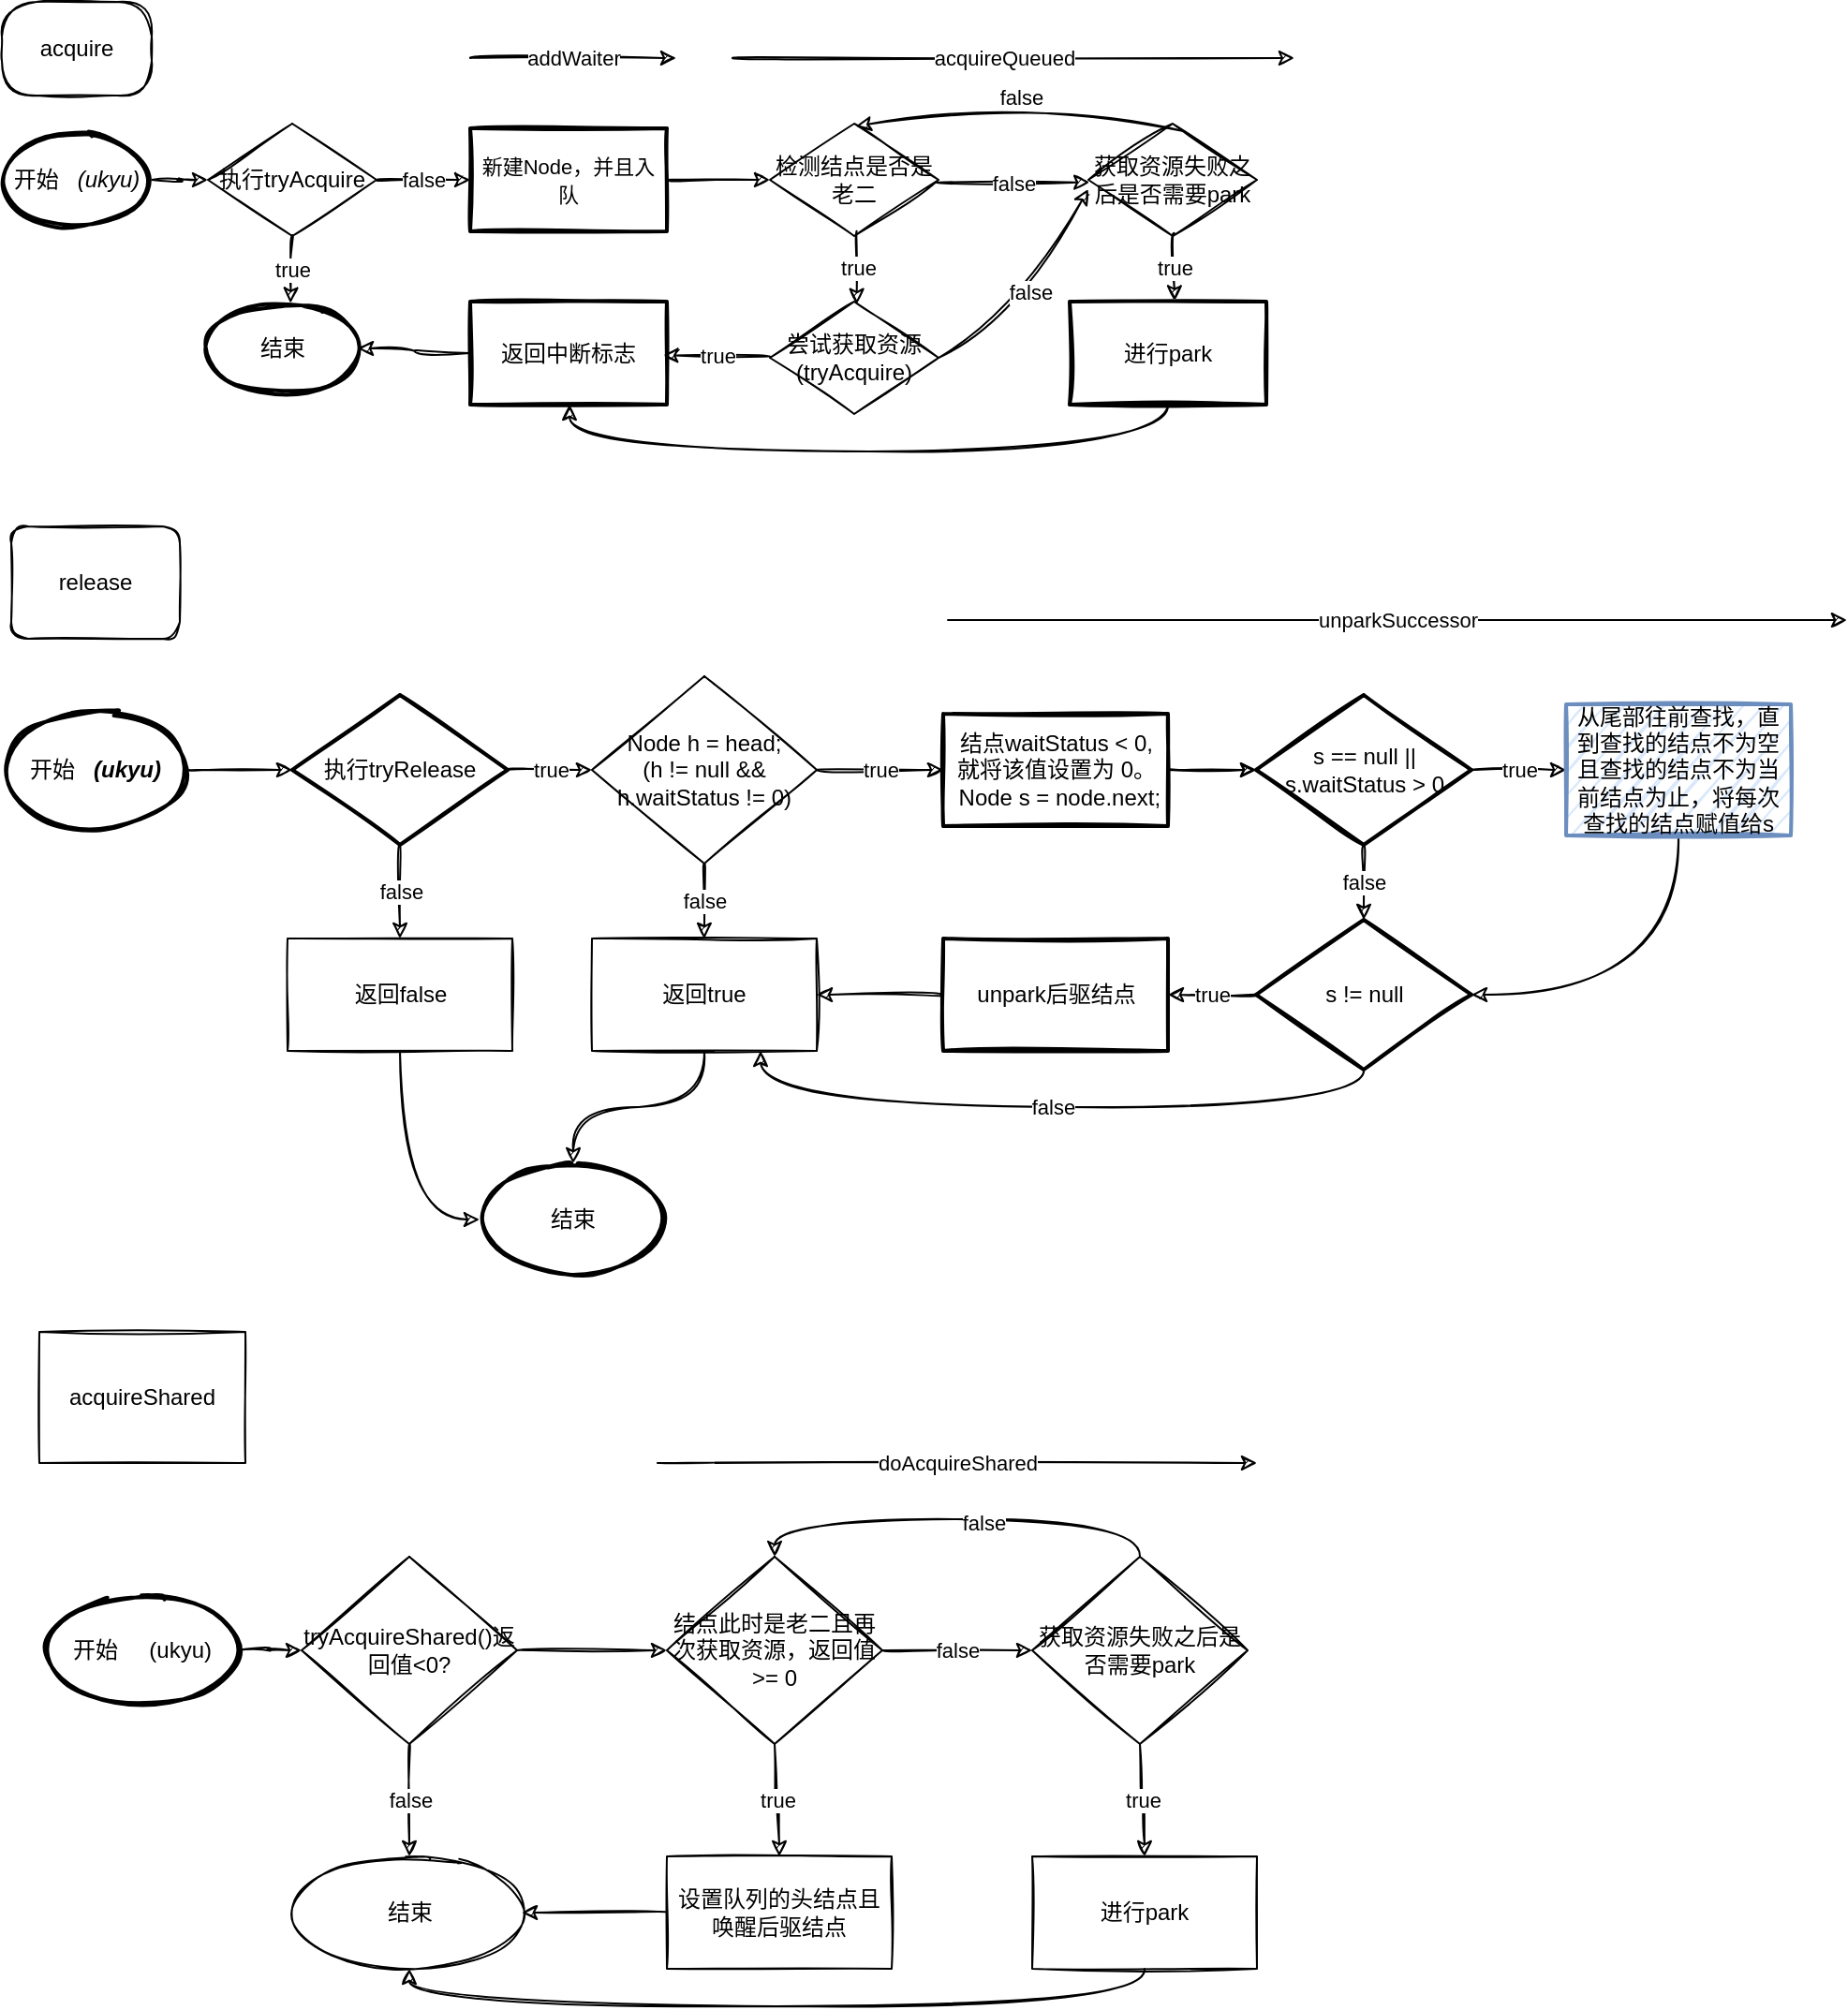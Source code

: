 <mxfile version="14.6.12" type="github">
  <diagram id="C5RBs43oDa-KdzZeNtuy" name="AQS">
    <mxGraphModel dx="1849" dy="522" grid="1" gridSize="10" guides="0" tooltips="1" connect="0" arrows="1" fold="1" page="1" pageScale="1" pageWidth="827" pageHeight="1169" math="0" shadow="0">
      <root>
        <mxCell id="WIyWlLk6GJQsqaUBKTNV-0" />
        <mxCell id="WIyWlLk6GJQsqaUBKTNV-1" parent="WIyWlLk6GJQsqaUBKTNV-0" />
        <mxCell id="vwcy31EGOwFMrzwBE-xM-12" value="false" style="edgeStyle=orthogonalEdgeStyle;orthogonalLoop=1;jettySize=auto;html=1;sketch=1;curved=1;" parent="WIyWlLk6GJQsqaUBKTNV-1" source="vwcy31EGOwFMrzwBE-xM-3" target="vwcy31EGOwFMrzwBE-xM-11" edge="1">
          <mxGeometry relative="1" as="geometry" />
        </mxCell>
        <mxCell id="vwcy31EGOwFMrzwBE-xM-3" value="执行tryAcquire" style="strokeWidth=1;html=1;shape=mxgraph.flowchart.decision;whiteSpace=wrap;sketch=1;" parent="WIyWlLk6GJQsqaUBKTNV-1" vertex="1">
          <mxGeometry x="-670" y="155" width="90" height="60" as="geometry" />
        </mxCell>
        <mxCell id="vwcy31EGOwFMrzwBE-xM-9" value="结束" style="strokeWidth=2;html=1;shape=mxgraph.flowchart.start_1;whiteSpace=wrap;sketch=1;" parent="WIyWlLk6GJQsqaUBKTNV-1" vertex="1">
          <mxGeometry x="-670" y="250" width="80" height="50" as="geometry" />
        </mxCell>
        <mxCell id="vwcy31EGOwFMrzwBE-xM-36" value="" style="edgeStyle=orthogonalEdgeStyle;rounded=0;orthogonalLoop=1;jettySize=auto;html=1;labelBackgroundColor=none;sketch=1;curved=1;" parent="WIyWlLk6GJQsqaUBKTNV-1" source="vwcy31EGOwFMrzwBE-xM-11" target="vwcy31EGOwFMrzwBE-xM-35" edge="1">
          <mxGeometry relative="1" as="geometry" />
        </mxCell>
        <mxCell id="vwcy31EGOwFMrzwBE-xM-11" value="&lt;font style=&quot;font-size: 11px&quot;&gt;新建Node，并且入队&lt;/font&gt;" style="whiteSpace=wrap;html=1;strokeWidth=2;sketch=1;" parent="WIyWlLk6GJQsqaUBKTNV-1" vertex="1">
          <mxGeometry x="-530" y="157.5" width="105" height="55" as="geometry" />
        </mxCell>
        <mxCell id="vwcy31EGOwFMrzwBE-xM-19" value="" style="endArrow=classic;html=1;labelBackgroundColor=none;sketch=1;curved=1;" parent="WIyWlLk6GJQsqaUBKTNV-1" edge="1">
          <mxGeometry relative="1" as="geometry">
            <mxPoint x="-530" y="120" as="sourcePoint" />
            <mxPoint x="-420" y="120" as="targetPoint" />
          </mxGeometry>
        </mxCell>
        <mxCell id="vwcy31EGOwFMrzwBE-xM-20" value="addWaiter" style="edgeLabel;resizable=0;html=1;align=center;verticalAlign=middle;sketch=1;" parent="vwcy31EGOwFMrzwBE-xM-19" connectable="0" vertex="1">
          <mxGeometry relative="1" as="geometry" />
        </mxCell>
        <mxCell id="vwcy31EGOwFMrzwBE-xM-28" value="" style="edgeStyle=orthogonalEdgeStyle;rounded=0;orthogonalLoop=1;jettySize=auto;html=1;labelBackgroundColor=none;sketch=1;curved=1;" parent="WIyWlLk6GJQsqaUBKTNV-1" source="vwcy31EGOwFMrzwBE-xM-23" target="vwcy31EGOwFMrzwBE-xM-3" edge="1">
          <mxGeometry relative="1" as="geometry" />
        </mxCell>
        <mxCell id="vwcy31EGOwFMrzwBE-xM-23" value="开始&amp;nbsp;&lt;i&gt; &amp;nbsp;(ukyu)&lt;/i&gt;" style="strokeWidth=2;html=1;shape=mxgraph.flowchart.start_1;whiteSpace=wrap;sketch=1;" parent="WIyWlLk6GJQsqaUBKTNV-1" vertex="1">
          <mxGeometry x="-780" y="160" width="80" height="50" as="geometry" />
        </mxCell>
        <mxCell id="vwcy31EGOwFMrzwBE-xM-31" value="" style="endArrow=classic;html=1;labelBackgroundColor=none;sketch=1;curved=1;" parent="WIyWlLk6GJQsqaUBKTNV-1" edge="1">
          <mxGeometry relative="1" as="geometry">
            <mxPoint x="-390" y="120" as="sourcePoint" />
            <mxPoint x="-90" y="120" as="targetPoint" />
          </mxGeometry>
        </mxCell>
        <mxCell id="vwcy31EGOwFMrzwBE-xM-32" value="acquireQueued" style="edgeLabel;resizable=0;html=1;align=center;verticalAlign=middle;sketch=1;" parent="vwcy31EGOwFMrzwBE-xM-31" connectable="0" vertex="1">
          <mxGeometry relative="1" as="geometry">
            <mxPoint x="-5" as="offset" />
          </mxGeometry>
        </mxCell>
        <mxCell id="vwcy31EGOwFMrzwBE-xM-35" value="检测结点是否是老二" style="strokeWidth=1;html=1;shape=mxgraph.flowchart.decision;whiteSpace=wrap;sketch=1;" parent="WIyWlLk6GJQsqaUBKTNV-1" vertex="1">
          <mxGeometry x="-370" y="155" width="90" height="60" as="geometry" />
        </mxCell>
        <mxCell id="vwcy31EGOwFMrzwBE-xM-42" value="" style="endArrow=classic;html=1;labelBackgroundColor=none;entryX=0.551;entryY=0.017;entryDx=0;entryDy=0;entryPerimeter=0;exitX=0.5;exitY=0.993;exitDx=0;exitDy=0;exitPerimeter=0;sketch=1;curved=1;" parent="WIyWlLk6GJQsqaUBKTNV-1" source="vwcy31EGOwFMrzwBE-xM-3" target="vwcy31EGOwFMrzwBE-xM-9" edge="1">
          <mxGeometry relative="1" as="geometry">
            <mxPoint x="-640" y="230" as="sourcePoint" />
            <mxPoint x="-540" y="230" as="targetPoint" />
          </mxGeometry>
        </mxCell>
        <mxCell id="vwcy31EGOwFMrzwBE-xM-43" value="true" style="edgeLabel;resizable=0;html=1;align=center;verticalAlign=middle;sketch=1;" parent="vwcy31EGOwFMrzwBE-xM-42" connectable="0" vertex="1">
          <mxGeometry relative="1" as="geometry" />
        </mxCell>
        <mxCell id="vwcy31EGOwFMrzwBE-xM-44" value="" style="endArrow=classic;html=1;labelBackgroundColor=none;exitX=0.515;exitY=0.958;exitDx=0;exitDy=0;exitPerimeter=0;entryX=0.515;entryY=0.023;entryDx=0;entryDy=0;entryPerimeter=0;sketch=1;curved=1;" parent="WIyWlLk6GJQsqaUBKTNV-1" source="vwcy31EGOwFMrzwBE-xM-35" target="vwcy31EGOwFMrzwBE-xM-46" edge="1">
          <mxGeometry relative="1" as="geometry">
            <mxPoint x="-329.08" y="224.58" as="sourcePoint" />
            <mxPoint x="-323" y="240" as="targetPoint" />
          </mxGeometry>
        </mxCell>
        <mxCell id="vwcy31EGOwFMrzwBE-xM-45" value="true" style="edgeLabel;resizable=0;html=1;align=center;verticalAlign=middle;sketch=1;" parent="vwcy31EGOwFMrzwBE-xM-44" connectable="0" vertex="1">
          <mxGeometry relative="1" as="geometry" />
        </mxCell>
        <mxCell id="vwcy31EGOwFMrzwBE-xM-46" value="尝试获取资源(tryAcquire)" style="strokeWidth=1;html=1;shape=mxgraph.flowchart.decision;whiteSpace=wrap;sketch=1;" parent="WIyWlLk6GJQsqaUBKTNV-1" vertex="1">
          <mxGeometry x="-370" y="250" width="90" height="60" as="geometry" />
        </mxCell>
        <mxCell id="vwcy31EGOwFMrzwBE-xM-47" value="" style="endArrow=classic;html=1;labelBackgroundColor=none;entryX=0.978;entryY=0.52;entryDx=0;entryDy=0;entryPerimeter=0;sketch=1;curved=1;" parent="WIyWlLk6GJQsqaUBKTNV-1" source="vwcy31EGOwFMrzwBE-xM-46" target="vwcy31EGOwFMrzwBE-xM-49" edge="1">
          <mxGeometry relative="1" as="geometry">
            <mxPoint x="-510" y="270" as="sourcePoint" />
            <mxPoint x="-430" y="280" as="targetPoint" />
          </mxGeometry>
        </mxCell>
        <mxCell id="vwcy31EGOwFMrzwBE-xM-48" value="true" style="edgeLabel;resizable=0;html=1;align=center;verticalAlign=middle;sketch=1;" parent="vwcy31EGOwFMrzwBE-xM-47" connectable="0" vertex="1">
          <mxGeometry relative="1" as="geometry" />
        </mxCell>
        <mxCell id="vwcy31EGOwFMrzwBE-xM-51" value="" style="edgeStyle=orthogonalEdgeStyle;rounded=0;orthogonalLoop=1;jettySize=auto;html=1;labelBackgroundColor=none;sketch=1;curved=1;" parent="WIyWlLk6GJQsqaUBKTNV-1" source="vwcy31EGOwFMrzwBE-xM-49" target="vwcy31EGOwFMrzwBE-xM-9" edge="1">
          <mxGeometry relative="1" as="geometry" />
        </mxCell>
        <mxCell id="vwcy31EGOwFMrzwBE-xM-49" value="返回中断标志" style="whiteSpace=wrap;html=1;strokeWidth=2;sketch=1;" parent="WIyWlLk6GJQsqaUBKTNV-1" vertex="1">
          <mxGeometry x="-530" y="250" width="105" height="55" as="geometry" />
        </mxCell>
        <mxCell id="vwcy31EGOwFMrzwBE-xM-52" value="获取资源失败之后是否需要park" style="strokeWidth=1;html=1;shape=mxgraph.flowchart.decision;whiteSpace=wrap;sketch=1;" parent="WIyWlLk6GJQsqaUBKTNV-1" vertex="1">
          <mxGeometry x="-200" y="155" width="90" height="60" as="geometry" />
        </mxCell>
        <mxCell id="vwcy31EGOwFMrzwBE-xM-55" value="" style="endArrow=classic;html=1;labelBackgroundColor=none;exitX=0.989;exitY=0.522;exitDx=0;exitDy=0;exitPerimeter=0;entryX=0.007;entryY=0.522;entryDx=0;entryDy=0;entryPerimeter=0;sketch=1;curved=1;" parent="WIyWlLk6GJQsqaUBKTNV-1" source="vwcy31EGOwFMrzwBE-xM-35" target="vwcy31EGOwFMrzwBE-xM-52" edge="1">
          <mxGeometry relative="1" as="geometry">
            <mxPoint x="-280" y="200" as="sourcePoint" />
            <mxPoint x="-180" y="200" as="targetPoint" />
          </mxGeometry>
        </mxCell>
        <mxCell id="vwcy31EGOwFMrzwBE-xM-56" value="false" style="edgeLabel;resizable=0;html=1;align=center;verticalAlign=middle;sketch=1;" parent="vwcy31EGOwFMrzwBE-xM-55" connectable="0" vertex="1">
          <mxGeometry relative="1" as="geometry" />
        </mxCell>
        <mxCell id="vwcy31EGOwFMrzwBE-xM-57" value="" style="endArrow=classic;html=1;labelBackgroundColor=none;entryX=0.509;entryY=0.024;entryDx=0;entryDy=0;entryPerimeter=0;exitX=0.57;exitY=0.069;exitDx=0;exitDy=0;exitPerimeter=0;sketch=1;curved=1;" parent="WIyWlLk6GJQsqaUBKTNV-1" source="vwcy31EGOwFMrzwBE-xM-52" target="vwcy31EGOwFMrzwBE-xM-35" edge="1">
          <mxGeometry relative="1" as="geometry">
            <mxPoint x="-110" y="190" as="sourcePoint" />
            <mxPoint x="-28.38" y="190.0" as="targetPoint" />
            <Array as="points">
              <mxPoint x="-230" y="140" />
            </Array>
          </mxGeometry>
        </mxCell>
        <mxCell id="vwcy31EGOwFMrzwBE-xM-58" value="false" style="edgeLabel;resizable=0;html=1;align=center;verticalAlign=middle;sketch=1;" parent="vwcy31EGOwFMrzwBE-xM-57" connectable="0" vertex="1">
          <mxGeometry relative="1" as="geometry" />
        </mxCell>
        <mxCell id="vwcy31EGOwFMrzwBE-xM-59" value="" style="endArrow=classic;html=1;labelBackgroundColor=none;exitX=0.51;exitY=0.976;exitDx=0;exitDy=0;exitPerimeter=0;entryX=0.533;entryY=-0.004;entryDx=0;entryDy=0;entryPerimeter=0;sketch=1;curved=1;" parent="WIyWlLk6GJQsqaUBKTNV-1" source="vwcy31EGOwFMrzwBE-xM-52" target="vwcy31EGOwFMrzwBE-xM-61" edge="1">
          <mxGeometry relative="1" as="geometry">
            <mxPoint x="-150.0" y="230.0" as="sourcePoint" />
            <mxPoint x="-150" y="250" as="targetPoint" />
          </mxGeometry>
        </mxCell>
        <mxCell id="vwcy31EGOwFMrzwBE-xM-60" value="true" style="edgeLabel;resizable=0;html=1;align=center;verticalAlign=middle;sketch=1;" parent="vwcy31EGOwFMrzwBE-xM-59" connectable="0" vertex="1">
          <mxGeometry relative="1" as="geometry" />
        </mxCell>
        <mxCell id="vwcy31EGOwFMrzwBE-xM-62" value="" style="edgeStyle=orthogonalEdgeStyle;rounded=0;orthogonalLoop=1;jettySize=auto;html=1;labelBackgroundColor=none;sketch=1;curved=1;" parent="WIyWlLk6GJQsqaUBKTNV-1" source="vwcy31EGOwFMrzwBE-xM-61" target="vwcy31EGOwFMrzwBE-xM-49" edge="1">
          <mxGeometry relative="1" as="geometry">
            <mxPoint x="-245" y="360" as="targetPoint" />
            <Array as="points">
              <mxPoint x="-157" y="330" />
              <mxPoint x="-477" y="330" />
            </Array>
          </mxGeometry>
        </mxCell>
        <mxCell id="vwcy31EGOwFMrzwBE-xM-61" value="进行park" style="rounded=0;whiteSpace=wrap;html=1;strokeWidth=2;sketch=1;" parent="WIyWlLk6GJQsqaUBKTNV-1" vertex="1">
          <mxGeometry x="-210" y="250" width="105" height="55" as="geometry" />
        </mxCell>
        <mxCell id="vwcy31EGOwFMrzwBE-xM-63" value="" style="endArrow=classic;html=1;labelBackgroundColor=none;sketch=1;curved=1;" parent="WIyWlLk6GJQsqaUBKTNV-1" edge="1">
          <mxGeometry relative="1" as="geometry">
            <mxPoint x="-280" y="280" as="sourcePoint" />
            <mxPoint x="-200" y="190" as="targetPoint" />
            <Array as="points">
              <mxPoint x="-240" y="260" />
            </Array>
          </mxGeometry>
        </mxCell>
        <mxCell id="vwcy31EGOwFMrzwBE-xM-64" value="false" style="edgeLabel;resizable=0;html=1;align=center;verticalAlign=middle;sketch=1;" parent="vwcy31EGOwFMrzwBE-xM-63" connectable="0" vertex="1">
          <mxGeometry relative="1" as="geometry" />
        </mxCell>
        <mxCell id="vwcy31EGOwFMrzwBE-xM-65" value="acquire" style="rounded=1;whiteSpace=wrap;html=1;sketch=1;strokeWidth=1;arcSize=37;" parent="WIyWlLk6GJQsqaUBKTNV-1" vertex="1">
          <mxGeometry x="-780" y="90" width="80" height="50" as="geometry" />
        </mxCell>
        <mxCell id="tIHznOpL790k0B_LkPmY-0" value="release" style="rounded=1;whiteSpace=wrap;html=1;sketch=1;" vertex="1" parent="WIyWlLk6GJQsqaUBKTNV-1">
          <mxGeometry x="-775" y="370" width="90" height="60" as="geometry" />
        </mxCell>
        <mxCell id="tIHznOpL790k0B_LkPmY-1" value="" style="edgeStyle=orthogonalEdgeStyle;rounded=0;orthogonalLoop=1;jettySize=auto;html=1;sketch=1;curved=1;" edge="1" parent="WIyWlLk6GJQsqaUBKTNV-1" source="tIHznOpL790k0B_LkPmY-2" target="tIHznOpL790k0B_LkPmY-5">
          <mxGeometry relative="1" as="geometry" />
        </mxCell>
        <mxCell id="tIHznOpL790k0B_LkPmY-2" value="开始&amp;nbsp; &lt;i&gt;&lt;b&gt;&amp;nbsp;(ukyu)&lt;/b&gt;&lt;/i&gt;" style="strokeWidth=2;html=1;shape=mxgraph.flowchart.start_1;whiteSpace=wrap;sketch=1;" vertex="1" parent="WIyWlLk6GJQsqaUBKTNV-1">
          <mxGeometry x="-780" y="470" width="100" height="60" as="geometry" />
        </mxCell>
        <mxCell id="tIHznOpL790k0B_LkPmY-3" value="true" style="edgeStyle=orthogonalEdgeStyle;rounded=0;orthogonalLoop=1;jettySize=auto;html=1;sketch=1;curved=1;" edge="1" parent="WIyWlLk6GJQsqaUBKTNV-1" source="tIHznOpL790k0B_LkPmY-5" target="tIHznOpL790k0B_LkPmY-9">
          <mxGeometry relative="1" as="geometry" />
        </mxCell>
        <mxCell id="tIHznOpL790k0B_LkPmY-4" value="false" style="edgeStyle=orthogonalEdgeStyle;rounded=0;orthogonalLoop=1;jettySize=auto;html=1;sketch=1;curved=1;" edge="1" parent="WIyWlLk6GJQsqaUBKTNV-1" source="tIHznOpL790k0B_LkPmY-5" target="tIHznOpL790k0B_LkPmY-21">
          <mxGeometry relative="1" as="geometry" />
        </mxCell>
        <mxCell id="tIHznOpL790k0B_LkPmY-5" value="执行tryRelease" style="rhombus;whiteSpace=wrap;html=1;strokeWidth=2;sketch=1;" vertex="1" parent="WIyWlLk6GJQsqaUBKTNV-1">
          <mxGeometry x="-625" y="460" width="115" height="80" as="geometry" />
        </mxCell>
        <mxCell id="tIHznOpL790k0B_LkPmY-6" value="结束" style="ellipse;whiteSpace=wrap;html=1;strokeWidth=2;sketch=1;" vertex="1" parent="WIyWlLk6GJQsqaUBKTNV-1">
          <mxGeometry x="-525" y="710" width="100" height="60" as="geometry" />
        </mxCell>
        <mxCell id="tIHznOpL790k0B_LkPmY-7" value="true" style="edgeStyle=orthogonalEdgeStyle;rounded=0;orthogonalLoop=1;jettySize=auto;html=1;exitX=1;exitY=0.5;exitDx=0;exitDy=0;sketch=1;curved=1;" edge="1" parent="WIyWlLk6GJQsqaUBKTNV-1" source="tIHznOpL790k0B_LkPmY-9" target="tIHznOpL790k0B_LkPmY-14">
          <mxGeometry relative="1" as="geometry" />
        </mxCell>
        <mxCell id="tIHznOpL790k0B_LkPmY-8" value="false" style="edgeStyle=orthogonalEdgeStyle;rounded=0;orthogonalLoop=1;jettySize=auto;html=1;sketch=1;curved=1;" edge="1" parent="WIyWlLk6GJQsqaUBKTNV-1" source="tIHznOpL790k0B_LkPmY-9" target="tIHznOpL790k0B_LkPmY-19">
          <mxGeometry relative="1" as="geometry" />
        </mxCell>
        <mxCell id="tIHznOpL790k0B_LkPmY-9" value="Node h = head;&lt;br&gt;(h != null &amp;amp;&amp;amp; h.waitStatus != 0)" style="rhombus;whiteSpace=wrap;html=1;strokeWidth=1;sketch=1;" vertex="1" parent="WIyWlLk6GJQsqaUBKTNV-1">
          <mxGeometry x="-465" y="450" width="120" height="100" as="geometry" />
        </mxCell>
        <mxCell id="tIHznOpL790k0B_LkPmY-10" value="" style="endArrow=classic;html=1;sketch=1;curved=1;" edge="1" parent="WIyWlLk6GJQsqaUBKTNV-1">
          <mxGeometry relative="1" as="geometry">
            <mxPoint x="-275" y="420" as="sourcePoint" />
            <mxPoint x="205" y="420" as="targetPoint" />
            <Array as="points">
              <mxPoint x="-105" y="420" />
            </Array>
          </mxGeometry>
        </mxCell>
        <mxCell id="tIHznOpL790k0B_LkPmY-11" value="unparkSuccessor" style="edgeLabel;resizable=0;html=1;align=center;verticalAlign=middle;sketch=1;" connectable="0" vertex="1" parent="tIHznOpL790k0B_LkPmY-10">
          <mxGeometry relative="1" as="geometry" />
        </mxCell>
        <mxCell id="tIHznOpL790k0B_LkPmY-12" value="" style="edgeStyle=orthogonalEdgeStyle;rounded=0;orthogonalLoop=1;jettySize=auto;html=1;sketch=1;curved=1;" edge="1" parent="WIyWlLk6GJQsqaUBKTNV-1" source="tIHznOpL790k0B_LkPmY-14" target="tIHznOpL790k0B_LkPmY-17">
          <mxGeometry relative="1" as="geometry" />
        </mxCell>
        <mxCell id="tIHznOpL790k0B_LkPmY-13" value="" style="edgeStyle=orthogonalEdgeStyle;rounded=0;orthogonalLoop=1;jettySize=auto;html=1;sketch=1;curved=1;" edge="1" parent="WIyWlLk6GJQsqaUBKTNV-1" source="tIHznOpL790k0B_LkPmY-14" target="tIHznOpL790k0B_LkPmY-17">
          <mxGeometry relative="1" as="geometry" />
        </mxCell>
        <mxCell id="tIHznOpL790k0B_LkPmY-14" value="&lt;br&gt;结点waitStatus &amp;lt; 0, 就将该值设置为 0。&lt;br&gt;&amp;nbsp;&lt;span&gt;Node s = node.next;&lt;br&gt;&lt;br&gt;&lt;/span&gt;" style="whiteSpace=wrap;html=1;strokeWidth=2;sketch=1;" vertex="1" parent="WIyWlLk6GJQsqaUBKTNV-1">
          <mxGeometry x="-277.5" y="470" width="120" height="60" as="geometry" />
        </mxCell>
        <mxCell id="tIHznOpL790k0B_LkPmY-15" value="true" style="edgeStyle=orthogonalEdgeStyle;rounded=0;orthogonalLoop=1;jettySize=auto;html=1;sketch=1;curved=1;" edge="1" parent="WIyWlLk6GJQsqaUBKTNV-1" source="tIHznOpL790k0B_LkPmY-17" target="tIHznOpL790k0B_LkPmY-25">
          <mxGeometry relative="1" as="geometry" />
        </mxCell>
        <mxCell id="tIHznOpL790k0B_LkPmY-16" value="false" style="edgeStyle=orthogonalEdgeStyle;rounded=0;orthogonalLoop=1;jettySize=auto;html=1;sketch=1;curved=1;" edge="1" parent="WIyWlLk6GJQsqaUBKTNV-1" source="tIHznOpL790k0B_LkPmY-17" target="tIHznOpL790k0B_LkPmY-28">
          <mxGeometry relative="1" as="geometry" />
        </mxCell>
        <mxCell id="tIHznOpL790k0B_LkPmY-17" value="s == null || s.waitStatus &amp;gt; 0" style="rhombus;whiteSpace=wrap;html=1;strokeWidth=2;sketch=1;" vertex="1" parent="WIyWlLk6GJQsqaUBKTNV-1">
          <mxGeometry x="-110.5" y="460" width="115" height="80" as="geometry" />
        </mxCell>
        <mxCell id="tIHznOpL790k0B_LkPmY-18" style="edgeStyle=orthogonalEdgeStyle;rounded=0;orthogonalLoop=1;jettySize=auto;html=1;exitX=0.5;exitY=1;exitDx=0;exitDy=0;entryX=0.5;entryY=0;entryDx=0;entryDy=0;sketch=1;curved=1;" edge="1" parent="WIyWlLk6GJQsqaUBKTNV-1" source="tIHznOpL790k0B_LkPmY-19" target="tIHznOpL790k0B_LkPmY-6">
          <mxGeometry relative="1" as="geometry" />
        </mxCell>
        <mxCell id="tIHznOpL790k0B_LkPmY-19" value="返回true" style="whiteSpace=wrap;html=1;strokeWidth=1;sketch=1;" vertex="1" parent="WIyWlLk6GJQsqaUBKTNV-1">
          <mxGeometry x="-465" y="590" width="120" height="60" as="geometry" />
        </mxCell>
        <mxCell id="tIHznOpL790k0B_LkPmY-20" style="edgeStyle=orthogonalEdgeStyle;rounded=0;orthogonalLoop=1;jettySize=auto;html=1;exitX=0.5;exitY=1;exitDx=0;exitDy=0;entryX=0;entryY=0.5;entryDx=0;entryDy=0;sketch=1;curved=1;" edge="1" parent="WIyWlLk6GJQsqaUBKTNV-1" source="tIHznOpL790k0B_LkPmY-21" target="tIHznOpL790k0B_LkPmY-6">
          <mxGeometry relative="1" as="geometry" />
        </mxCell>
        <mxCell id="tIHznOpL790k0B_LkPmY-21" value="返回false" style="whiteSpace=wrap;html=1;strokeWidth=1;sketch=1;" vertex="1" parent="WIyWlLk6GJQsqaUBKTNV-1">
          <mxGeometry x="-627.5" y="590" width="120" height="60" as="geometry" />
        </mxCell>
        <mxCell id="tIHznOpL790k0B_LkPmY-22" style="edgeStyle=orthogonalEdgeStyle;rounded=0;orthogonalLoop=1;jettySize=auto;html=1;exitX=0;exitY=0.5;exitDx=0;exitDy=0;sketch=1;curved=1;" edge="1" parent="WIyWlLk6GJQsqaUBKTNV-1" source="tIHznOpL790k0B_LkPmY-23" target="tIHznOpL790k0B_LkPmY-19">
          <mxGeometry relative="1" as="geometry" />
        </mxCell>
        <mxCell id="tIHznOpL790k0B_LkPmY-23" value="unpark后驱结点" style="whiteSpace=wrap;html=1;strokeWidth=2;sketch=1;" vertex="1" parent="WIyWlLk6GJQsqaUBKTNV-1">
          <mxGeometry x="-277.5" y="590" width="120" height="60" as="geometry" />
        </mxCell>
        <mxCell id="tIHznOpL790k0B_LkPmY-24" style="edgeStyle=orthogonalEdgeStyle;rounded=0;orthogonalLoop=1;jettySize=auto;html=1;exitX=0.5;exitY=1;exitDx=0;exitDy=0;entryX=1;entryY=0.5;entryDx=0;entryDy=0;sketch=1;curved=1;" edge="1" parent="WIyWlLk6GJQsqaUBKTNV-1" source="tIHznOpL790k0B_LkPmY-25" target="tIHznOpL790k0B_LkPmY-28">
          <mxGeometry relative="1" as="geometry" />
        </mxCell>
        <mxCell id="tIHznOpL790k0B_LkPmY-25" value="从尾部往前查找，直到查找的结点不为空且查找的结点不为当前结点为止，将每次查找的结点赋值给s" style="whiteSpace=wrap;html=1;strokeWidth=2;sketch=1;fillColor=#dae8fc;strokeColor=#6c8ebf;" vertex="1" parent="WIyWlLk6GJQsqaUBKTNV-1">
          <mxGeometry x="55" y="465" width="120" height="70" as="geometry" />
        </mxCell>
        <mxCell id="tIHznOpL790k0B_LkPmY-26" value="true" style="edgeStyle=orthogonalEdgeStyle;rounded=0;orthogonalLoop=1;jettySize=auto;html=1;exitX=0;exitY=0.5;exitDx=0;exitDy=0;entryX=1;entryY=0.5;entryDx=0;entryDy=0;sketch=1;curved=1;" edge="1" parent="WIyWlLk6GJQsqaUBKTNV-1" source="tIHznOpL790k0B_LkPmY-28" target="tIHznOpL790k0B_LkPmY-23">
          <mxGeometry relative="1" as="geometry" />
        </mxCell>
        <mxCell id="tIHznOpL790k0B_LkPmY-27" value="false" style="edgeStyle=orthogonalEdgeStyle;rounded=0;orthogonalLoop=1;jettySize=auto;html=1;exitX=0.5;exitY=1;exitDx=0;exitDy=0;entryX=0.75;entryY=1;entryDx=0;entryDy=0;sketch=1;curved=1;" edge="1" parent="WIyWlLk6GJQsqaUBKTNV-1" source="tIHznOpL790k0B_LkPmY-28" target="tIHznOpL790k0B_LkPmY-19">
          <mxGeometry relative="1" as="geometry" />
        </mxCell>
        <mxCell id="tIHznOpL790k0B_LkPmY-28" value="s != null" style="rhombus;whiteSpace=wrap;html=1;strokeWidth=2;sketch=1;" vertex="1" parent="WIyWlLk6GJQsqaUBKTNV-1">
          <mxGeometry x="-110.5" y="580" width="115" height="80" as="geometry" />
        </mxCell>
        <mxCell id="eOtBCsQWdxcDKwREqOiY-0" value="acquireShared" style="whiteSpace=wrap;html=1;strokeColor=#000000;strokeWidth=1;fillColor=#ffffff;sketch=1;" vertex="1" parent="WIyWlLk6GJQsqaUBKTNV-1">
          <mxGeometry x="-760" y="800" width="110" height="70" as="geometry" />
        </mxCell>
        <mxCell id="eOtBCsQWdxcDKwREqOiY-1" value="" style="edgeStyle=orthogonalEdgeStyle;orthogonalLoop=1;jettySize=auto;html=1;sketch=1;curved=1;" edge="1" parent="WIyWlLk6GJQsqaUBKTNV-1" source="eOtBCsQWdxcDKwREqOiY-2" target="eOtBCsQWdxcDKwREqOiY-5">
          <mxGeometry relative="1" as="geometry" />
        </mxCell>
        <mxCell id="eOtBCsQWdxcDKwREqOiY-2" value="开始&amp;nbsp; &amp;nbsp; &amp;nbsp;(ukyu)" style="strokeWidth=2;html=1;shape=mxgraph.flowchart.start_1;whiteSpace=wrap;fillColor=#ffffff;sketch=1;" vertex="1" parent="WIyWlLk6GJQsqaUBKTNV-1">
          <mxGeometry x="-755" y="940" width="100" height="60" as="geometry" />
        </mxCell>
        <mxCell id="eOtBCsQWdxcDKwREqOiY-3" value="false" style="edgeStyle=orthogonalEdgeStyle;orthogonalLoop=1;jettySize=auto;html=1;sketch=1;curved=1;" edge="1" parent="WIyWlLk6GJQsqaUBKTNV-1" source="eOtBCsQWdxcDKwREqOiY-5" target="eOtBCsQWdxcDKwREqOiY-6">
          <mxGeometry relative="1" as="geometry" />
        </mxCell>
        <mxCell id="eOtBCsQWdxcDKwREqOiY-4" value="" style="edgeStyle=orthogonalEdgeStyle;orthogonalLoop=1;jettySize=auto;html=1;sketch=1;curved=1;" edge="1" parent="WIyWlLk6GJQsqaUBKTNV-1" source="eOtBCsQWdxcDKwREqOiY-5" target="eOtBCsQWdxcDKwREqOiY-11">
          <mxGeometry relative="1" as="geometry" />
        </mxCell>
        <mxCell id="eOtBCsQWdxcDKwREqOiY-5" value="tryAcquireShared()返回值&amp;lt;0?" style="rhombus;whiteSpace=wrap;html=1;strokeWidth=1;sketch=1;" vertex="1" parent="WIyWlLk6GJQsqaUBKTNV-1">
          <mxGeometry x="-620" y="920" width="115" height="100" as="geometry" />
        </mxCell>
        <mxCell id="eOtBCsQWdxcDKwREqOiY-6" value="结束" style="ellipse;whiteSpace=wrap;html=1;strokeWidth=1;sketch=1;" vertex="1" parent="WIyWlLk6GJQsqaUBKTNV-1">
          <mxGeometry x="-622.5" y="1080" width="120" height="60" as="geometry" />
        </mxCell>
        <mxCell id="eOtBCsQWdxcDKwREqOiY-7" value="" style="endArrow=classic;html=1;sketch=1;curved=1;" edge="1" parent="WIyWlLk6GJQsqaUBKTNV-1">
          <mxGeometry relative="1" as="geometry">
            <mxPoint x="-430" y="870" as="sourcePoint" />
            <mxPoint x="-110" y="870" as="targetPoint" />
          </mxGeometry>
        </mxCell>
        <mxCell id="eOtBCsQWdxcDKwREqOiY-8" value="doAcquireShared" style="edgeLabel;resizable=0;html=1;align=center;verticalAlign=middle;sketch=1;" connectable="0" vertex="1" parent="eOtBCsQWdxcDKwREqOiY-7">
          <mxGeometry relative="1" as="geometry" />
        </mxCell>
        <mxCell id="eOtBCsQWdxcDKwREqOiY-9" value="true" style="edgeStyle=orthogonalEdgeStyle;orthogonalLoop=1;jettySize=auto;html=1;sketch=1;curved=1;" edge="1" parent="WIyWlLk6GJQsqaUBKTNV-1" source="eOtBCsQWdxcDKwREqOiY-11" target="eOtBCsQWdxcDKwREqOiY-13">
          <mxGeometry relative="1" as="geometry" />
        </mxCell>
        <mxCell id="eOtBCsQWdxcDKwREqOiY-10" value="false" style="edgeStyle=orthogonalEdgeStyle;orthogonalLoop=1;jettySize=auto;html=1;sketch=1;curved=1;" edge="1" parent="WIyWlLk6GJQsqaUBKTNV-1" source="eOtBCsQWdxcDKwREqOiY-11" target="eOtBCsQWdxcDKwREqOiY-17">
          <mxGeometry relative="1" as="geometry" />
        </mxCell>
        <mxCell id="eOtBCsQWdxcDKwREqOiY-11" value="结点此时是老二且再次获取资源，返回值&amp;gt;= 0" style="rhombus;whiteSpace=wrap;html=1;strokeWidth=1;sketch=1;" vertex="1" parent="WIyWlLk6GJQsqaUBKTNV-1">
          <mxGeometry x="-425" y="920" width="115" height="100" as="geometry" />
        </mxCell>
        <mxCell id="eOtBCsQWdxcDKwREqOiY-12" style="edgeStyle=orthogonalEdgeStyle;orthogonalLoop=1;jettySize=auto;html=1;exitX=0;exitY=0.5;exitDx=0;exitDy=0;entryX=1;entryY=0.5;entryDx=0;entryDy=0;sketch=1;curved=1;" edge="1" parent="WIyWlLk6GJQsqaUBKTNV-1" source="eOtBCsQWdxcDKwREqOiY-13" target="eOtBCsQWdxcDKwREqOiY-6">
          <mxGeometry relative="1" as="geometry" />
        </mxCell>
        <mxCell id="eOtBCsQWdxcDKwREqOiY-13" value="设置队列的头结点且唤醒后驱结点" style="whiteSpace=wrap;html=1;strokeWidth=1;sketch=1;" vertex="1" parent="WIyWlLk6GJQsqaUBKTNV-1">
          <mxGeometry x="-425" y="1080" width="120" height="60" as="geometry" />
        </mxCell>
        <mxCell id="eOtBCsQWdxcDKwREqOiY-14" value="true" style="edgeStyle=orthogonalEdgeStyle;orthogonalLoop=1;jettySize=auto;html=1;sketch=1;curved=1;" edge="1" parent="WIyWlLk6GJQsqaUBKTNV-1" source="eOtBCsQWdxcDKwREqOiY-17" target="eOtBCsQWdxcDKwREqOiY-19">
          <mxGeometry relative="1" as="geometry" />
        </mxCell>
        <mxCell id="eOtBCsQWdxcDKwREqOiY-15" style="edgeStyle=orthogonalEdgeStyle;orthogonalLoop=1;jettySize=auto;html=1;exitX=0.5;exitY=0;exitDx=0;exitDy=0;entryX=0.5;entryY=0;entryDx=0;entryDy=0;sketch=1;curved=1;" edge="1" parent="WIyWlLk6GJQsqaUBKTNV-1" source="eOtBCsQWdxcDKwREqOiY-17" target="eOtBCsQWdxcDKwREqOiY-11">
          <mxGeometry relative="1" as="geometry" />
        </mxCell>
        <mxCell id="eOtBCsQWdxcDKwREqOiY-16" value="false" style="edgeLabel;html=1;align=center;verticalAlign=middle;resizable=0;points=[];sketch=1;" vertex="1" connectable="0" parent="eOtBCsQWdxcDKwREqOiY-15">
          <mxGeometry x="-0.111" y="2" relative="1" as="geometry">
            <mxPoint x="1" as="offset" />
          </mxGeometry>
        </mxCell>
        <mxCell id="eOtBCsQWdxcDKwREqOiY-17" value="获取资源失败之后是否需要park" style="rhombus;whiteSpace=wrap;html=1;strokeWidth=1;sketch=1;" vertex="1" parent="WIyWlLk6GJQsqaUBKTNV-1">
          <mxGeometry x="-230" y="920" width="115" height="100" as="geometry" />
        </mxCell>
        <mxCell id="eOtBCsQWdxcDKwREqOiY-18" style="edgeStyle=orthogonalEdgeStyle;orthogonalLoop=1;jettySize=auto;html=1;exitX=0.5;exitY=1;exitDx=0;exitDy=0;entryX=0.5;entryY=1;entryDx=0;entryDy=0;sketch=1;curved=1;" edge="1" parent="WIyWlLk6GJQsqaUBKTNV-1" source="eOtBCsQWdxcDKwREqOiY-19" target="eOtBCsQWdxcDKwREqOiY-6">
          <mxGeometry relative="1" as="geometry" />
        </mxCell>
        <mxCell id="eOtBCsQWdxcDKwREqOiY-19" value="进行park" style="whiteSpace=wrap;html=1;strokeWidth=1;sketch=1;" vertex="1" parent="WIyWlLk6GJQsqaUBKTNV-1">
          <mxGeometry x="-230" y="1080" width="120" height="60" as="geometry" />
        </mxCell>
      </root>
    </mxGraphModel>
  </diagram>
</mxfile>
